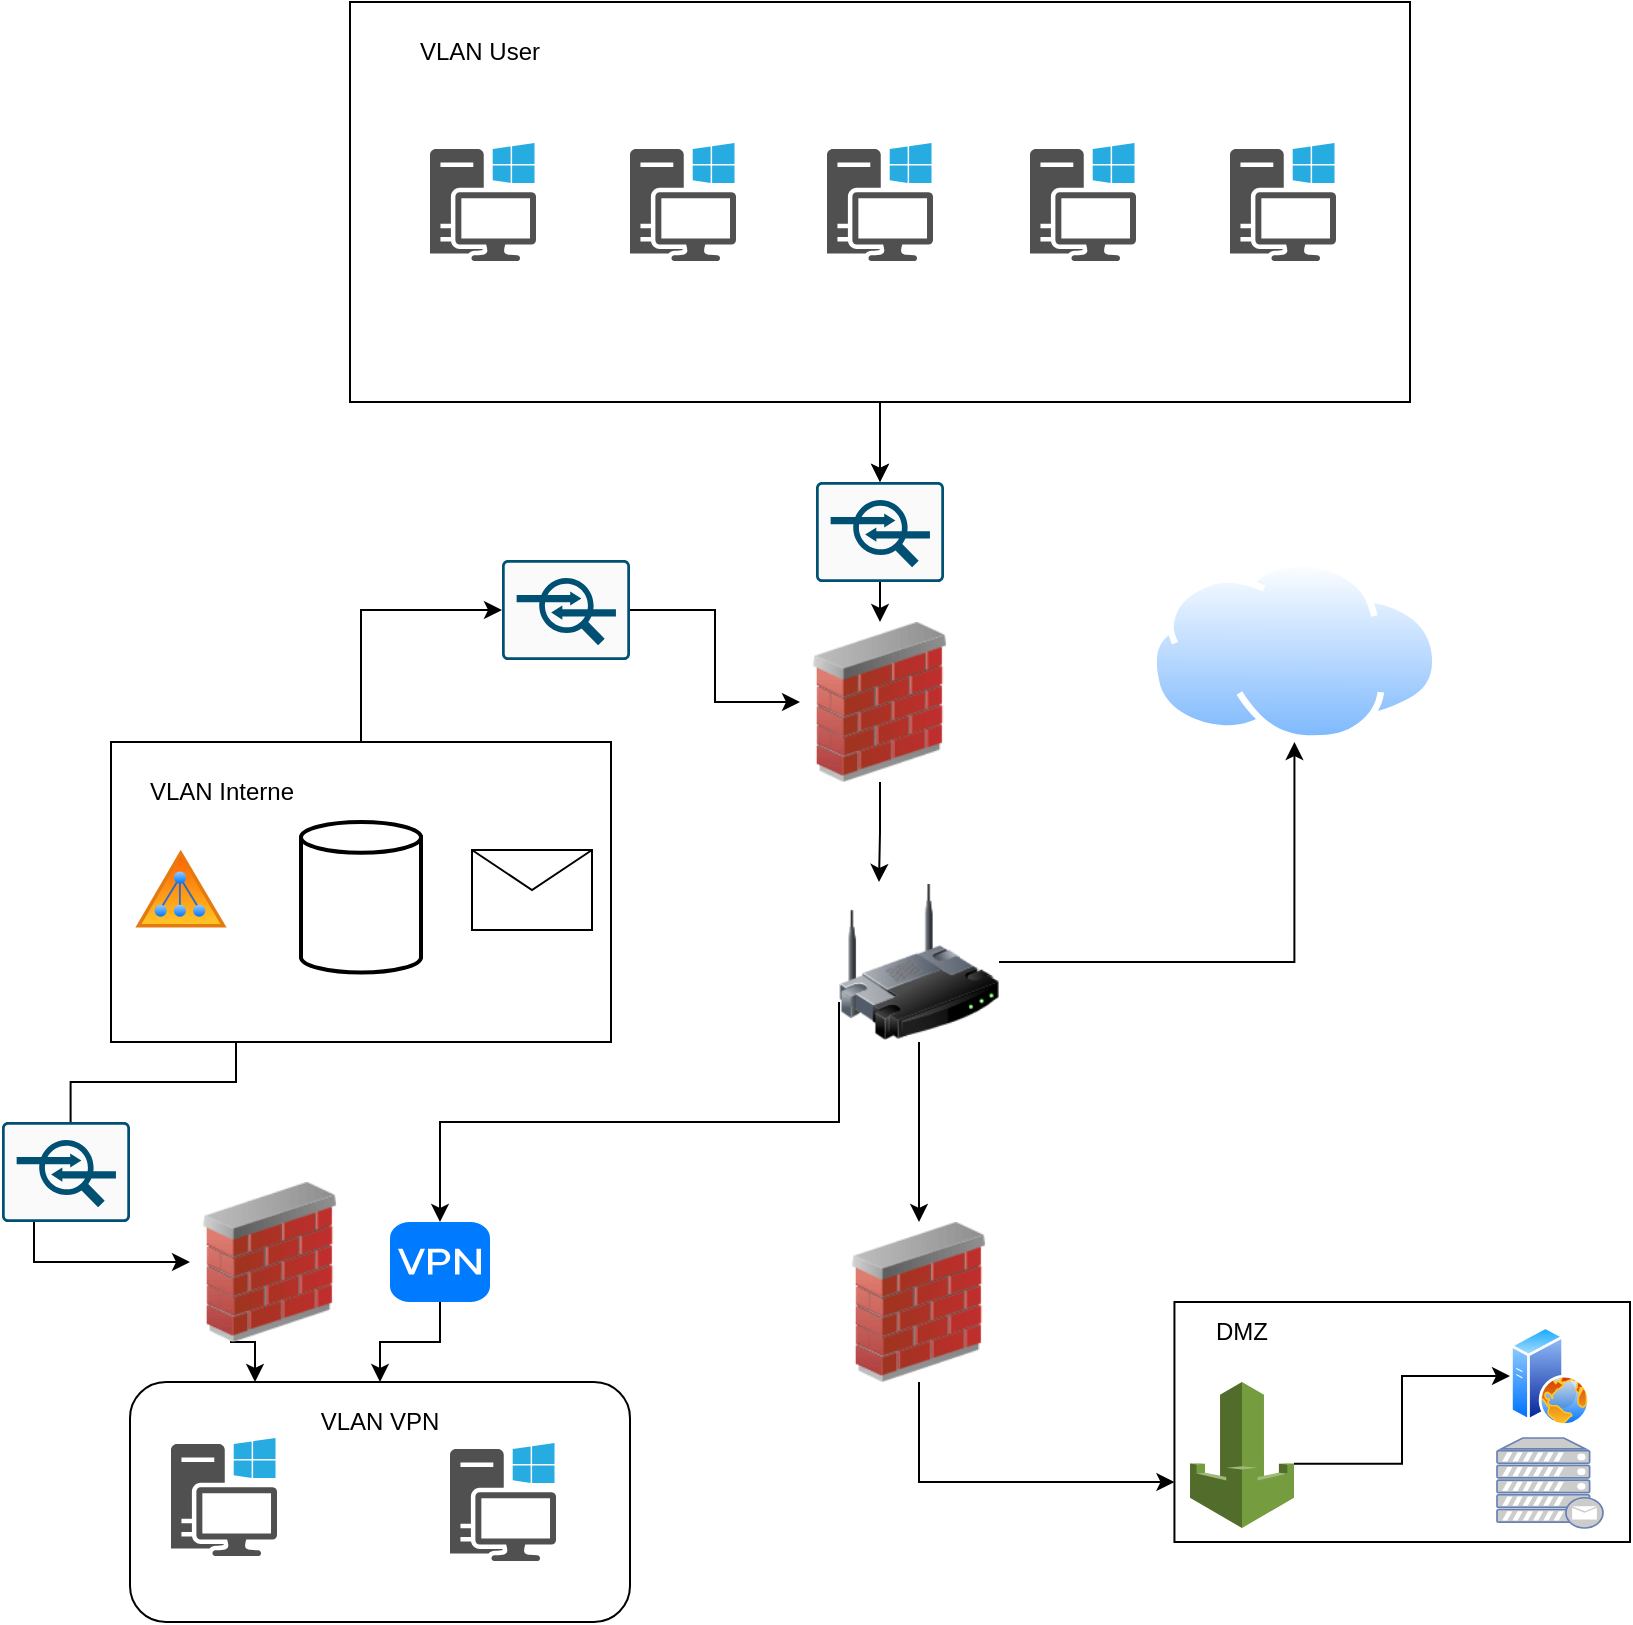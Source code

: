 <mxfile version="20.8.3" type="github">
  <diagram id="nL5-8EnjLw5EPl-GmkvS" name="Page-1">
    <mxGraphModel dx="1820" dy="578" grid="1" gridSize="10" guides="1" tooltips="1" connect="1" arrows="1" fold="1" page="1" pageScale="1" pageWidth="827" pageHeight="1169" math="0" shadow="0">
      <root>
        <mxCell id="0" />
        <mxCell id="1" parent="0" />
        <mxCell id="eSa4I-ssGhhSLL-wAWN1-85" style="edgeStyle=orthogonalEdgeStyle;rounded=0;orthogonalLoop=1;jettySize=auto;html=1;exitX=0.5;exitY=1;exitDx=0;exitDy=0;entryX=0.5;entryY=0;entryDx=0;entryDy=0;entryPerimeter=0;" edge="1" parent="1" source="eSa4I-ssGhhSLL-wAWN1-37" target="eSa4I-ssGhhSLL-wAWN1-82">
          <mxGeometry relative="1" as="geometry" />
        </mxCell>
        <mxCell id="eSa4I-ssGhhSLL-wAWN1-90" value="" style="edgeStyle=orthogonalEdgeStyle;rounded=0;orthogonalLoop=1;jettySize=auto;html=1;" edge="1" parent="1" source="eSa4I-ssGhhSLL-wAWN1-37" target="eSa4I-ssGhhSLL-wAWN1-82">
          <mxGeometry relative="1" as="geometry" />
        </mxCell>
        <mxCell id="eSa4I-ssGhhSLL-wAWN1-37" value="" style="rounded=0;whiteSpace=wrap;html=1;" vertex="1" parent="1">
          <mxGeometry x="160" y="30" width="530" height="200" as="geometry" />
        </mxCell>
        <mxCell id="eSa4I-ssGhhSLL-wAWN1-38" value="" style="sketch=0;pointerEvents=1;shadow=0;dashed=0;html=1;strokeColor=none;fillColor=#505050;labelPosition=center;verticalLabelPosition=bottom;verticalAlign=top;outlineConnect=0;align=center;shape=mxgraph.office.devices.workstation_pc;" vertex="1" parent="1">
          <mxGeometry x="200" y="100.5" width="53" height="59" as="geometry" />
        </mxCell>
        <mxCell id="eSa4I-ssGhhSLL-wAWN1-39" value="" style="sketch=0;pointerEvents=1;shadow=0;dashed=0;html=1;strokeColor=none;fillColor=#505050;labelPosition=center;verticalLabelPosition=bottom;verticalAlign=top;outlineConnect=0;align=center;shape=mxgraph.office.devices.workstation_pc;" vertex="1" parent="1">
          <mxGeometry x="300" y="100.5" width="53" height="59" as="geometry" />
        </mxCell>
        <mxCell id="eSa4I-ssGhhSLL-wAWN1-40" value="" style="sketch=0;pointerEvents=1;shadow=0;dashed=0;html=1;strokeColor=none;fillColor=#505050;labelPosition=center;verticalLabelPosition=bottom;verticalAlign=top;outlineConnect=0;align=center;shape=mxgraph.office.devices.workstation_pc;" vertex="1" parent="1">
          <mxGeometry x="600" y="100.5" width="53" height="59" as="geometry" />
        </mxCell>
        <mxCell id="eSa4I-ssGhhSLL-wAWN1-41" value="" style="sketch=0;pointerEvents=1;shadow=0;dashed=0;html=1;strokeColor=none;fillColor=#505050;labelPosition=center;verticalLabelPosition=bottom;verticalAlign=top;outlineConnect=0;align=center;shape=mxgraph.office.devices.workstation_pc;" vertex="1" parent="1">
          <mxGeometry x="398.5" y="100.5" width="53" height="59" as="geometry" />
        </mxCell>
        <mxCell id="eSa4I-ssGhhSLL-wAWN1-42" value="" style="sketch=0;pointerEvents=1;shadow=0;dashed=0;html=1;strokeColor=none;fillColor=#505050;labelPosition=center;verticalLabelPosition=bottom;verticalAlign=top;outlineConnect=0;align=center;shape=mxgraph.office.devices.workstation_pc;" vertex="1" parent="1">
          <mxGeometry x="500" y="100.5" width="53" height="59" as="geometry" />
        </mxCell>
        <mxCell id="eSa4I-ssGhhSLL-wAWN1-50" style="edgeStyle=orthogonalEdgeStyle;rounded=0;orthogonalLoop=1;jettySize=auto;html=1;exitX=0.5;exitY=1;exitDx=0;exitDy=0;entryX=0.25;entryY=0;entryDx=0;entryDy=0;" edge="1" parent="1" source="eSa4I-ssGhhSLL-wAWN1-43" target="eSa4I-ssGhhSLL-wAWN1-49">
          <mxGeometry relative="1" as="geometry" />
        </mxCell>
        <mxCell id="eSa4I-ssGhhSLL-wAWN1-43" value="" style="image;html=1;image=img/lib/clip_art/networking/Firewall_02_128x128.png" vertex="1" parent="1">
          <mxGeometry x="385" y="340" width="80" height="80" as="geometry" />
        </mxCell>
        <mxCell id="eSa4I-ssGhhSLL-wAWN1-74" style="edgeStyle=orthogonalEdgeStyle;rounded=0;orthogonalLoop=1;jettySize=auto;html=1;exitX=0.5;exitY=0;exitDx=0;exitDy=0;entryX=0;entryY=0.5;entryDx=0;entryDy=0;entryPerimeter=0;" edge="1" parent="1" source="eSa4I-ssGhhSLL-wAWN1-45" target="eSa4I-ssGhhSLL-wAWN1-73">
          <mxGeometry relative="1" as="geometry" />
        </mxCell>
        <mxCell id="eSa4I-ssGhhSLL-wAWN1-88" style="edgeStyle=orthogonalEdgeStyle;rounded=0;orthogonalLoop=1;jettySize=auto;html=1;exitX=0.25;exitY=1;exitDx=0;exitDy=0;entryX=0.536;entryY=0.273;entryDx=0;entryDy=0;entryPerimeter=0;" edge="1" parent="1" source="eSa4I-ssGhhSLL-wAWN1-45" target="eSa4I-ssGhhSLL-wAWN1-87">
          <mxGeometry relative="1" as="geometry" />
        </mxCell>
        <mxCell id="eSa4I-ssGhhSLL-wAWN1-45" value="" style="rounded=0;whiteSpace=wrap;html=1;labelBackgroundColor=default;" vertex="1" parent="1">
          <mxGeometry x="40.5" y="400" width="250" height="150" as="geometry" />
        </mxCell>
        <mxCell id="eSa4I-ssGhhSLL-wAWN1-46" value="" style="aspect=fixed;perimeter=ellipsePerimeter;html=1;align=center;shadow=0;dashed=0;spacingTop=3;image;image=img/lib/active_directory/active_directory.svg;labelBackgroundColor=default;" vertex="1" parent="1">
          <mxGeometry x="50.5" y="451.5" width="50" height="42.5" as="geometry" />
        </mxCell>
        <mxCell id="eSa4I-ssGhhSLL-wAWN1-47" value="" style="strokeWidth=2;html=1;shape=mxgraph.lean_mapping.mrp_erp;whiteSpace=wrap;labelBackgroundColor=default;" vertex="1" parent="1">
          <mxGeometry x="135.5" y="440" width="60" height="75.25" as="geometry" />
        </mxCell>
        <mxCell id="eSa4I-ssGhhSLL-wAWN1-52" style="edgeStyle=orthogonalEdgeStyle;rounded=0;orthogonalLoop=1;jettySize=auto;html=1;exitX=1;exitY=0.5;exitDx=0;exitDy=0;entryX=0.5;entryY=1;entryDx=0;entryDy=0;" edge="1" parent="1" source="eSa4I-ssGhhSLL-wAWN1-49" target="eSa4I-ssGhhSLL-wAWN1-51">
          <mxGeometry relative="1" as="geometry" />
        </mxCell>
        <mxCell id="eSa4I-ssGhhSLL-wAWN1-54" style="edgeStyle=orthogonalEdgeStyle;rounded=0;orthogonalLoop=1;jettySize=auto;html=1;exitX=0.5;exitY=1;exitDx=0;exitDy=0;entryX=0.5;entryY=0;entryDx=0;entryDy=0;" edge="1" parent="1" source="eSa4I-ssGhhSLL-wAWN1-49" target="eSa4I-ssGhhSLL-wAWN1-53">
          <mxGeometry relative="1" as="geometry" />
        </mxCell>
        <mxCell id="eSa4I-ssGhhSLL-wAWN1-64" style="edgeStyle=orthogonalEdgeStyle;rounded=0;orthogonalLoop=1;jettySize=auto;html=1;exitX=0;exitY=0.75;exitDx=0;exitDy=0;" edge="1" parent="1" source="eSa4I-ssGhhSLL-wAWN1-49" target="eSa4I-ssGhhSLL-wAWN1-63">
          <mxGeometry relative="1" as="geometry">
            <Array as="points">
              <mxPoint x="405" y="590" />
              <mxPoint x="205" y="590" />
            </Array>
          </mxGeometry>
        </mxCell>
        <mxCell id="eSa4I-ssGhhSLL-wAWN1-49" value="" style="image;html=1;image=img/lib/clip_art/networking/Wireless_Router_128x128.png;labelBackgroundColor=default;" vertex="1" parent="1">
          <mxGeometry x="404.5" y="470" width="80" height="80" as="geometry" />
        </mxCell>
        <mxCell id="eSa4I-ssGhhSLL-wAWN1-51" value="" style="aspect=fixed;perimeter=ellipsePerimeter;html=1;align=center;shadow=0;dashed=0;spacingTop=3;image;image=img/lib/active_directory/internet_cloud.svg;labelBackgroundColor=default;" vertex="1" parent="1">
          <mxGeometry x="560" y="309" width="144.44" height="91" as="geometry" />
        </mxCell>
        <mxCell id="eSa4I-ssGhhSLL-wAWN1-56" style="edgeStyle=orthogonalEdgeStyle;rounded=0;orthogonalLoop=1;jettySize=auto;html=1;exitX=0.5;exitY=1;exitDx=0;exitDy=0;entryX=0;entryY=0.75;entryDx=0;entryDy=0;" edge="1" parent="1" source="eSa4I-ssGhhSLL-wAWN1-53" target="eSa4I-ssGhhSLL-wAWN1-55">
          <mxGeometry relative="1" as="geometry" />
        </mxCell>
        <mxCell id="eSa4I-ssGhhSLL-wAWN1-53" value="" style="image;html=1;image=img/lib/clip_art/networking/Firewall_02_128x128.png" vertex="1" parent="1">
          <mxGeometry x="404.5" y="640" width="80" height="80" as="geometry" />
        </mxCell>
        <mxCell id="eSa4I-ssGhhSLL-wAWN1-55" value="" style="rounded=0;whiteSpace=wrap;html=1;labelBackgroundColor=default;" vertex="1" parent="1">
          <mxGeometry x="572.22" y="680" width="227.78" height="120" as="geometry" />
        </mxCell>
        <mxCell id="eSa4I-ssGhhSLL-wAWN1-59" style="edgeStyle=orthogonalEdgeStyle;rounded=0;orthogonalLoop=1;jettySize=auto;html=1;exitX=1;exitY=0.56;exitDx=0;exitDy=0;exitPerimeter=0;entryX=0;entryY=0.5;entryDx=0;entryDy=0;" edge="1" parent="1" source="eSa4I-ssGhhSLL-wAWN1-57" target="eSa4I-ssGhhSLL-wAWN1-58">
          <mxGeometry relative="1" as="geometry" />
        </mxCell>
        <mxCell id="eSa4I-ssGhhSLL-wAWN1-57" value="" style="outlineConnect=0;dashed=0;verticalLabelPosition=bottom;verticalAlign=top;align=center;html=1;shape=mxgraph.aws3.waf;fillColor=#759C3E;gradientColor=none;labelBackgroundColor=default;" vertex="1" parent="1">
          <mxGeometry x="580" y="720" width="52" height="73" as="geometry" />
        </mxCell>
        <mxCell id="eSa4I-ssGhhSLL-wAWN1-58" value="" style="aspect=fixed;perimeter=ellipsePerimeter;html=1;align=center;shadow=0;dashed=0;spacingTop=3;image;image=img/lib/active_directory/web_server.svg;labelBackgroundColor=default;" vertex="1" parent="1">
          <mxGeometry x="740" y="692" width="40" height="50" as="geometry" />
        </mxCell>
        <mxCell id="eSa4I-ssGhhSLL-wAWN1-61" value="" style="fontColor=#0066CC;verticalAlign=top;verticalLabelPosition=bottom;labelPosition=center;align=center;html=1;outlineConnect=0;fillColor=#CCCCCC;strokeColor=#6881B3;gradientColor=none;gradientDirection=north;strokeWidth=2;shape=mxgraph.networks.mail_server;labelBackgroundColor=default;" vertex="1" parent="1">
          <mxGeometry x="733.5" y="748" width="53" height="45" as="geometry" />
        </mxCell>
        <mxCell id="eSa4I-ssGhhSLL-wAWN1-62" value="" style="rounded=1;whiteSpace=wrap;html=1;labelBackgroundColor=default;" vertex="1" parent="1">
          <mxGeometry x="50" y="720" width="250" height="120" as="geometry" />
        </mxCell>
        <mxCell id="eSa4I-ssGhhSLL-wAWN1-65" value="" style="edgeStyle=orthogonalEdgeStyle;rounded=0;orthogonalLoop=1;jettySize=auto;html=1;" edge="1" parent="1" source="eSa4I-ssGhhSLL-wAWN1-63" target="eSa4I-ssGhhSLL-wAWN1-62">
          <mxGeometry relative="1" as="geometry" />
        </mxCell>
        <mxCell id="eSa4I-ssGhhSLL-wAWN1-63" value="" style="html=1;strokeWidth=1;shadow=0;dashed=0;shape=mxgraph.ios7.misc.vpn;fillColor=#007AFF;strokeColor=none;buttonText=;strokeColor2=#222222;fontColor=#222222;fontSize=8;verticalLabelPosition=bottom;verticalAlign=top;align=center;sketch=0;labelBackgroundColor=default;" vertex="1" parent="1">
          <mxGeometry x="180" y="640" width="50" height="40" as="geometry" />
        </mxCell>
        <mxCell id="eSa4I-ssGhhSLL-wAWN1-66" value="" style="sketch=0;pointerEvents=1;shadow=0;dashed=0;html=1;strokeColor=none;fillColor=#505050;labelPosition=center;verticalLabelPosition=bottom;verticalAlign=top;outlineConnect=0;align=center;shape=mxgraph.office.devices.workstation_pc;" vertex="1" parent="1">
          <mxGeometry x="70.5" y="748" width="53" height="59" as="geometry" />
        </mxCell>
        <mxCell id="eSa4I-ssGhhSLL-wAWN1-67" value="" style="sketch=0;pointerEvents=1;shadow=0;dashed=0;html=1;strokeColor=none;fillColor=#505050;labelPosition=center;verticalLabelPosition=bottom;verticalAlign=top;outlineConnect=0;align=center;shape=mxgraph.office.devices.workstation_pc;" vertex="1" parent="1">
          <mxGeometry x="210" y="750.5" width="53" height="59" as="geometry" />
        </mxCell>
        <mxCell id="eSa4I-ssGhhSLL-wAWN1-72" style="edgeStyle=orthogonalEdgeStyle;rounded=0;orthogonalLoop=1;jettySize=auto;html=1;exitX=0.25;exitY=1;exitDx=0;exitDy=0;entryX=0.25;entryY=0;entryDx=0;entryDy=0;" edge="1" parent="1" source="eSa4I-ssGhhSLL-wAWN1-68" target="eSa4I-ssGhhSLL-wAWN1-62">
          <mxGeometry relative="1" as="geometry" />
        </mxCell>
        <mxCell id="eSa4I-ssGhhSLL-wAWN1-68" value="" style="image;html=1;image=img/lib/clip_art/networking/Firewall_02_128x128.png" vertex="1" parent="1">
          <mxGeometry x="80" y="620" width="80" height="80" as="geometry" />
        </mxCell>
        <mxCell id="eSa4I-ssGhhSLL-wAWN1-75" style="edgeStyle=orthogonalEdgeStyle;rounded=0;orthogonalLoop=1;jettySize=auto;html=1;exitX=1;exitY=0.5;exitDx=0;exitDy=0;exitPerimeter=0;" edge="1" parent="1" source="eSa4I-ssGhhSLL-wAWN1-73" target="eSa4I-ssGhhSLL-wAWN1-43">
          <mxGeometry relative="1" as="geometry" />
        </mxCell>
        <mxCell id="eSa4I-ssGhhSLL-wAWN1-73" value="" style="sketch=0;points=[[0.015,0.015,0],[0.985,0.015,0],[0.985,0.985,0],[0.015,0.985,0],[0.25,0,0],[0.5,0,0],[0.75,0,0],[1,0.25,0],[1,0.5,0],[1,0.75,0],[0.75,1,0],[0.5,1,0],[0.25,1,0],[0,0.75,0],[0,0.5,0],[0,0.25,0]];verticalLabelPosition=bottom;html=1;verticalAlign=top;aspect=fixed;align=center;pointerEvents=1;shape=mxgraph.cisco19.rect;prIcon=ips_ids;fillColor=#FAFAFA;strokeColor=#005073;labelBackgroundColor=default;" vertex="1" parent="1">
          <mxGeometry x="236" y="309" width="64" height="50" as="geometry" />
        </mxCell>
        <mxCell id="eSa4I-ssGhhSLL-wAWN1-76" value="VLAN User" style="text;html=1;strokeColor=none;fillColor=none;align=center;verticalAlign=middle;whiteSpace=wrap;rounded=0;labelBackgroundColor=default;" vertex="1" parent="1">
          <mxGeometry x="170" y="40" width="110" height="30" as="geometry" />
        </mxCell>
        <mxCell id="eSa4I-ssGhhSLL-wAWN1-77" value="DMZ" style="text;html=1;strokeColor=none;fillColor=none;align=center;verticalAlign=middle;whiteSpace=wrap;rounded=0;labelBackgroundColor=default;" vertex="1" parent="1">
          <mxGeometry x="576" y="680" width="60" height="30" as="geometry" />
        </mxCell>
        <mxCell id="eSa4I-ssGhhSLL-wAWN1-79" value="VLAN VPN" style="text;html=1;strokeColor=none;fillColor=none;align=center;verticalAlign=middle;whiteSpace=wrap;rounded=0;labelBackgroundColor=default;" vertex="1" parent="1">
          <mxGeometry x="120" y="725" width="110" height="30" as="geometry" />
        </mxCell>
        <mxCell id="eSa4I-ssGhhSLL-wAWN1-80" value="VLAN Interne" style="text;html=1;strokeColor=none;fillColor=none;align=center;verticalAlign=middle;whiteSpace=wrap;rounded=0;labelBackgroundColor=default;" vertex="1" parent="1">
          <mxGeometry x="50.5" y="410" width="89.5" height="30" as="geometry" />
        </mxCell>
        <mxCell id="eSa4I-ssGhhSLL-wAWN1-81" value="" style="shape=message;html=1;html=1;outlineConnect=0;labelPosition=center;verticalLabelPosition=bottom;align=center;verticalAlign=top;labelBackgroundColor=default;" vertex="1" parent="1">
          <mxGeometry x="221" y="454" width="60" height="40" as="geometry" />
        </mxCell>
        <mxCell id="eSa4I-ssGhhSLL-wAWN1-86" style="edgeStyle=orthogonalEdgeStyle;rounded=0;orthogonalLoop=1;jettySize=auto;html=1;exitX=0.5;exitY=1;exitDx=0;exitDy=0;exitPerimeter=0;entryX=0.5;entryY=0;entryDx=0;entryDy=0;" edge="1" parent="1" source="eSa4I-ssGhhSLL-wAWN1-82" target="eSa4I-ssGhhSLL-wAWN1-43">
          <mxGeometry relative="1" as="geometry" />
        </mxCell>
        <mxCell id="eSa4I-ssGhhSLL-wAWN1-82" value="" style="sketch=0;points=[[0.015,0.015,0],[0.985,0.015,0],[0.985,0.985,0],[0.015,0.985,0],[0.25,0,0],[0.5,0,0],[0.75,0,0],[1,0.25,0],[1,0.5,0],[1,0.75,0],[0.75,1,0],[0.5,1,0],[0.25,1,0],[0,0.75,0],[0,0.5,0],[0,0.25,0]];verticalLabelPosition=bottom;html=1;verticalAlign=top;aspect=fixed;align=center;pointerEvents=1;shape=mxgraph.cisco19.rect;prIcon=ips_ids;fillColor=#FAFAFA;strokeColor=#005073;labelBackgroundColor=default;" vertex="1" parent="1">
          <mxGeometry x="393" y="270" width="64" height="50" as="geometry" />
        </mxCell>
        <mxCell id="eSa4I-ssGhhSLL-wAWN1-89" style="edgeStyle=orthogonalEdgeStyle;rounded=0;orthogonalLoop=1;jettySize=auto;html=1;exitX=0.25;exitY=1;exitDx=0;exitDy=0;exitPerimeter=0;entryX=0;entryY=0.5;entryDx=0;entryDy=0;" edge="1" parent="1" source="eSa4I-ssGhhSLL-wAWN1-87" target="eSa4I-ssGhhSLL-wAWN1-68">
          <mxGeometry relative="1" as="geometry" />
        </mxCell>
        <mxCell id="eSa4I-ssGhhSLL-wAWN1-87" value="" style="sketch=0;points=[[0.015,0.015,0],[0.985,0.015,0],[0.985,0.985,0],[0.015,0.985,0],[0.25,0,0],[0.5,0,0],[0.75,0,0],[1,0.25,0],[1,0.5,0],[1,0.75,0],[0.75,1,0],[0.5,1,0],[0.25,1,0],[0,0.75,0],[0,0.5,0],[0,0.25,0]];verticalLabelPosition=bottom;html=1;verticalAlign=top;aspect=fixed;align=center;pointerEvents=1;shape=mxgraph.cisco19.rect;prIcon=ips_ids;fillColor=#FAFAFA;strokeColor=#005073;labelBackgroundColor=default;" vertex="1" parent="1">
          <mxGeometry x="-14" y="590" width="64" height="50" as="geometry" />
        </mxCell>
      </root>
    </mxGraphModel>
  </diagram>
</mxfile>
